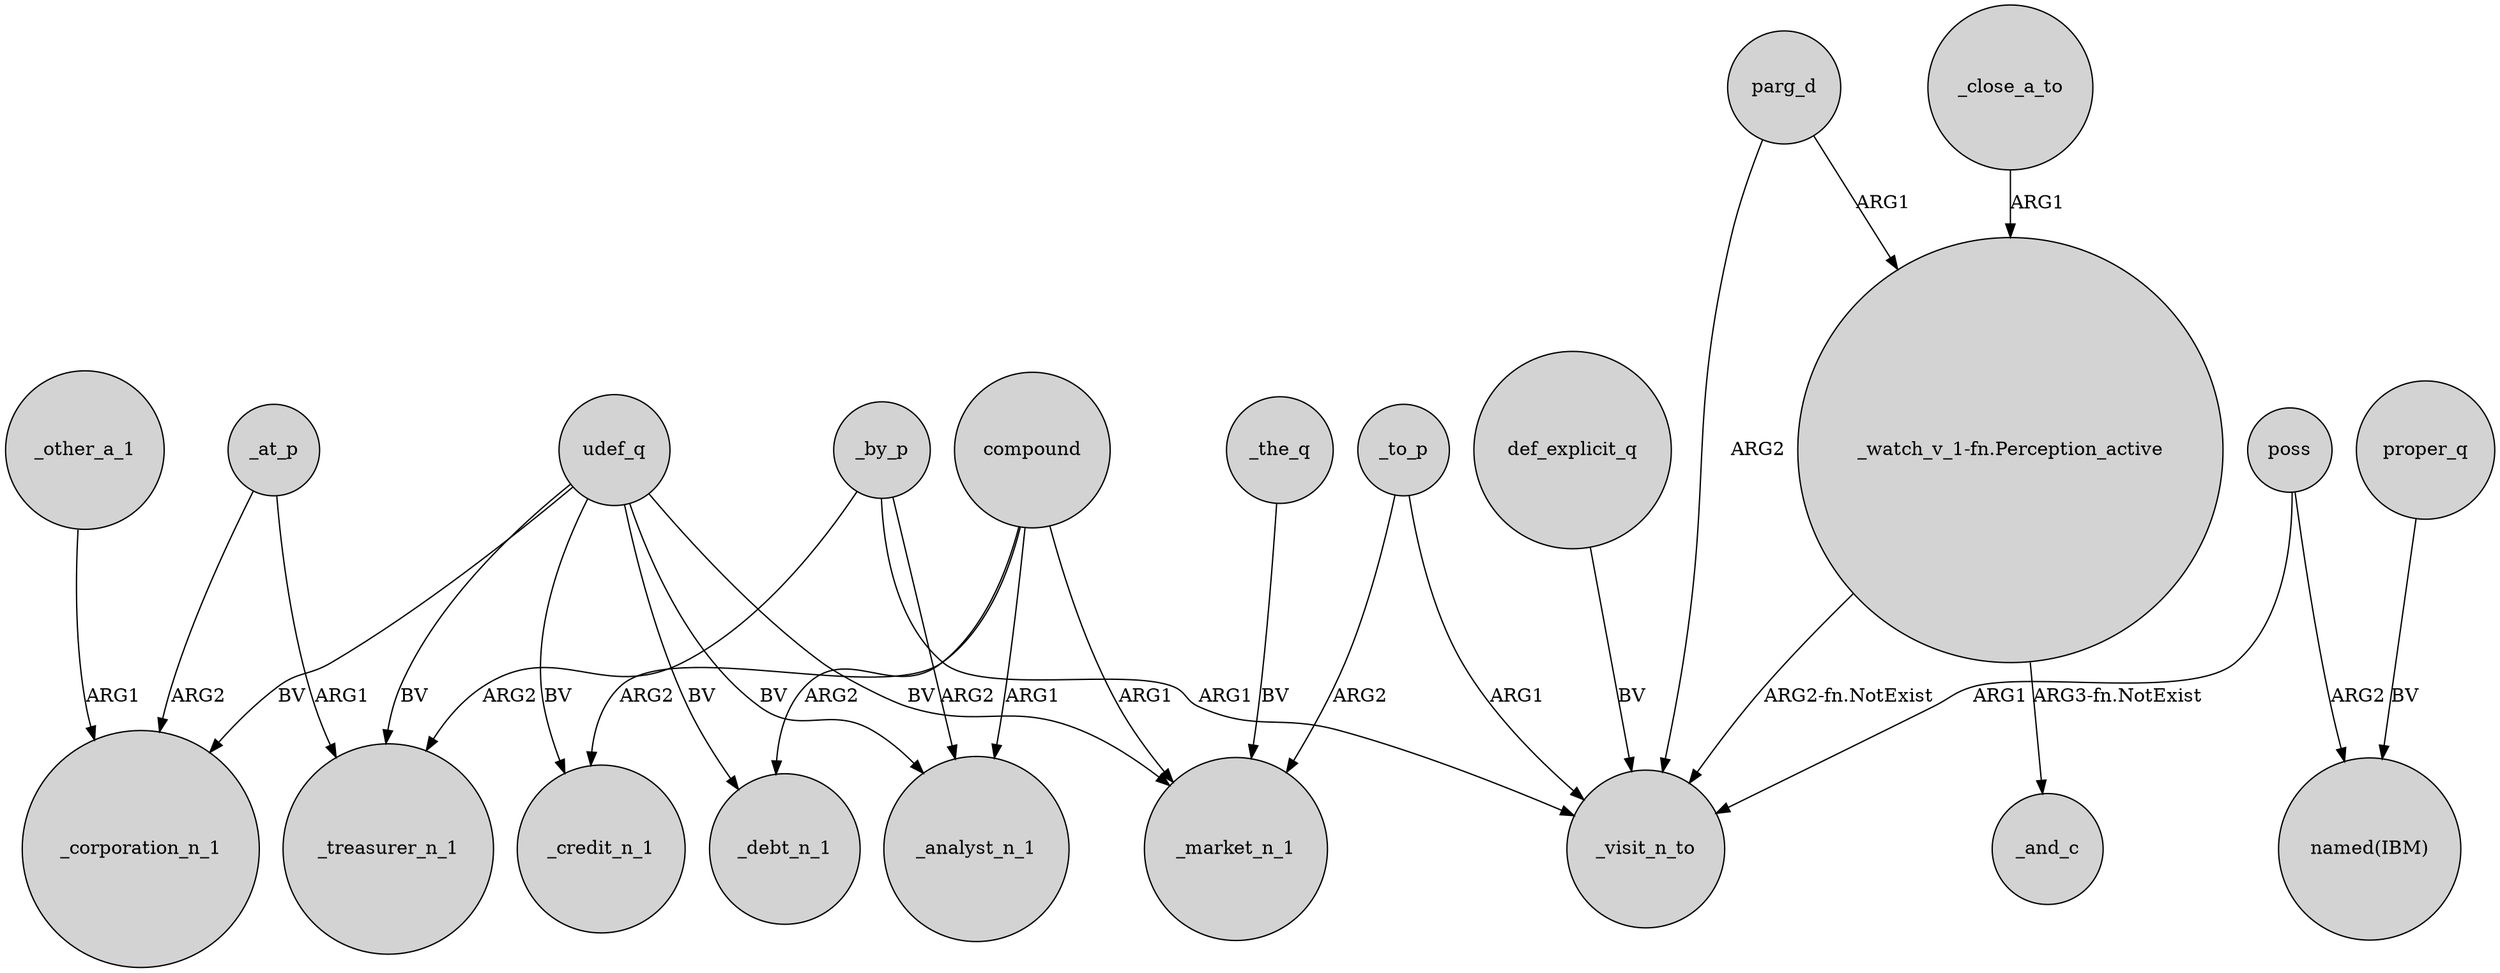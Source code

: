 digraph {
	node [shape=circle style=filled]
	_by_p -> _analyst_n_1 [label=ARG2]
	parg_d -> _visit_n_to [label=ARG2]
	_at_p -> _corporation_n_1 [label=ARG2]
	udef_q -> _credit_n_1 [label=BV]
	udef_q -> _debt_n_1 [label=BV]
	_at_p -> _treasurer_n_1 [label=ARG1]
	compound -> _credit_n_1 [label=ARG2]
	compound -> _debt_n_1 [label=ARG2]
	"_watch_v_1-fn.Perception_active" -> _visit_n_to [label="ARG2-fn.NotExist"]
	proper_q -> "named(IBM)" [label=BV]
	udef_q -> _market_n_1 [label=BV]
	"_watch_v_1-fn.Perception_active" -> _and_c [label="ARG3-fn.NotExist"]
	_by_p -> _treasurer_n_1 [label=ARG2]
	def_explicit_q -> _visit_n_to [label=BV]
	_to_p -> _market_n_1 [label=ARG2]
	udef_q -> _corporation_n_1 [label=BV]
	udef_q -> _treasurer_n_1 [label=BV]
	parg_d -> "_watch_v_1-fn.Perception_active" [label=ARG1]
	poss -> "named(IBM)" [label=ARG2]
	_to_p -> _visit_n_to [label=ARG1]
	_other_a_1 -> _corporation_n_1 [label=ARG1]
	compound -> _market_n_1 [label=ARG1]
	poss -> _visit_n_to [label=ARG1]
	_the_q -> _market_n_1 [label=BV]
	udef_q -> _analyst_n_1 [label=BV]
	_close_a_to -> "_watch_v_1-fn.Perception_active" [label=ARG1]
	_by_p -> _visit_n_to [label=ARG1]
	compound -> _analyst_n_1 [label=ARG1]
}
